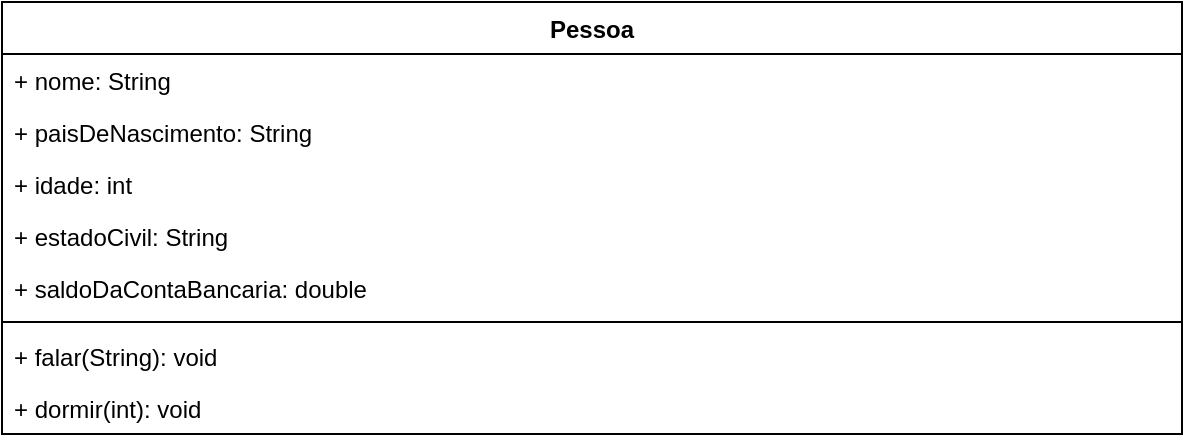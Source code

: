 <mxfile version="24.7.8">
  <diagram name="Página-1" id="v-J8Y_MGNC3J8woAUh4U">
    <mxGraphModel dx="281" dy="596" grid="1" gridSize="10" guides="1" tooltips="1" connect="1" arrows="1" fold="1" page="1" pageScale="1" pageWidth="827" pageHeight="1169" math="0" shadow="0">
      <root>
        <mxCell id="0" />
        <mxCell id="1" parent="0" />
        <mxCell id="F91V9u8Jnojhjt5vM7iI-1" value="Pessoa" style="swimlane;fontStyle=1;align=center;verticalAlign=top;childLayout=stackLayout;horizontal=1;startSize=26;horizontalStack=0;resizeParent=1;resizeParentMax=0;resizeLast=0;collapsible=1;marginBottom=0;whiteSpace=wrap;html=1;" vertex="1" parent="1">
          <mxGeometry x="120" y="60" width="590" height="216" as="geometry" />
        </mxCell>
        <mxCell id="F91V9u8Jnojhjt5vM7iI-2" value="+ nome: String" style="text;strokeColor=none;fillColor=none;align=left;verticalAlign=top;spacingLeft=4;spacingRight=4;overflow=hidden;rotatable=0;points=[[0,0.5],[1,0.5]];portConstraint=eastwest;whiteSpace=wrap;html=1;" vertex="1" parent="F91V9u8Jnojhjt5vM7iI-1">
          <mxGeometry y="26" width="590" height="26" as="geometry" />
        </mxCell>
        <mxCell id="F91V9u8Jnojhjt5vM7iI-5" value="+ paisDeNascimento: String" style="text;strokeColor=none;fillColor=none;align=left;verticalAlign=top;spacingLeft=4;spacingRight=4;overflow=hidden;rotatable=0;points=[[0,0.5],[1,0.5]];portConstraint=eastwest;whiteSpace=wrap;html=1;" vertex="1" parent="F91V9u8Jnojhjt5vM7iI-1">
          <mxGeometry y="52" width="590" height="26" as="geometry" />
        </mxCell>
        <mxCell id="F91V9u8Jnojhjt5vM7iI-6" value="+ idade: int" style="text;strokeColor=none;fillColor=none;align=left;verticalAlign=top;spacingLeft=4;spacingRight=4;overflow=hidden;rotatable=0;points=[[0,0.5],[1,0.5]];portConstraint=eastwest;whiteSpace=wrap;html=1;" vertex="1" parent="F91V9u8Jnojhjt5vM7iI-1">
          <mxGeometry y="78" width="590" height="26" as="geometry" />
        </mxCell>
        <mxCell id="F91V9u8Jnojhjt5vM7iI-7" value="+ estadoCivil: String" style="text;strokeColor=none;fillColor=none;align=left;verticalAlign=top;spacingLeft=4;spacingRight=4;overflow=hidden;rotatable=0;points=[[0,0.5],[1,0.5]];portConstraint=eastwest;whiteSpace=wrap;html=1;" vertex="1" parent="F91V9u8Jnojhjt5vM7iI-1">
          <mxGeometry y="104" width="590" height="26" as="geometry" />
        </mxCell>
        <mxCell id="F91V9u8Jnojhjt5vM7iI-9" value="+ saldoDaContaBancaria: double" style="text;strokeColor=none;fillColor=none;align=left;verticalAlign=top;spacingLeft=4;spacingRight=4;overflow=hidden;rotatable=0;points=[[0,0.5],[1,0.5]];portConstraint=eastwest;whiteSpace=wrap;html=1;" vertex="1" parent="F91V9u8Jnojhjt5vM7iI-1">
          <mxGeometry y="130" width="590" height="26" as="geometry" />
        </mxCell>
        <mxCell id="F91V9u8Jnojhjt5vM7iI-3" value="" style="line;strokeWidth=1;fillColor=none;align=left;verticalAlign=middle;spacingTop=-1;spacingLeft=3;spacingRight=3;rotatable=0;labelPosition=right;points=[];portConstraint=eastwest;strokeColor=inherit;" vertex="1" parent="F91V9u8Jnojhjt5vM7iI-1">
          <mxGeometry y="156" width="590" height="8" as="geometry" />
        </mxCell>
        <mxCell id="F91V9u8Jnojhjt5vM7iI-4" value="+ falar(String): void" style="text;strokeColor=none;fillColor=none;align=left;verticalAlign=top;spacingLeft=4;spacingRight=4;overflow=hidden;rotatable=0;points=[[0,0.5],[1,0.5]];portConstraint=eastwest;whiteSpace=wrap;html=1;" vertex="1" parent="F91V9u8Jnojhjt5vM7iI-1">
          <mxGeometry y="164" width="590" height="26" as="geometry" />
        </mxCell>
        <mxCell id="F91V9u8Jnojhjt5vM7iI-8" value="+ dormir(int): void" style="text;strokeColor=none;fillColor=none;align=left;verticalAlign=top;spacingLeft=4;spacingRight=4;overflow=hidden;rotatable=0;points=[[0,0.5],[1,0.5]];portConstraint=eastwest;whiteSpace=wrap;html=1;" vertex="1" parent="F91V9u8Jnojhjt5vM7iI-1">
          <mxGeometry y="190" width="590" height="26" as="geometry" />
        </mxCell>
      </root>
    </mxGraphModel>
  </diagram>
</mxfile>
